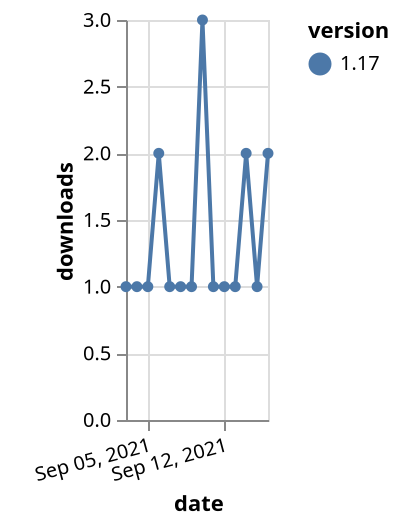 {"$schema": "https://vega.github.io/schema/vega-lite/v5.json", "description": "A simple bar chart with embedded data.", "data": {"values": [{"date": "2021-09-03", "total": 230, "delta": 1, "version": "1.17"}, {"date": "2021-09-04", "total": 231, "delta": 1, "version": "1.17"}, {"date": "2021-09-05", "total": 232, "delta": 1, "version": "1.17"}, {"date": "2021-09-06", "total": 234, "delta": 2, "version": "1.17"}, {"date": "2021-09-07", "total": 235, "delta": 1, "version": "1.17"}, {"date": "2021-09-08", "total": 236, "delta": 1, "version": "1.17"}, {"date": "2021-09-09", "total": 237, "delta": 1, "version": "1.17"}, {"date": "2021-09-10", "total": 240, "delta": 3, "version": "1.17"}, {"date": "2021-09-11", "total": 241, "delta": 1, "version": "1.17"}, {"date": "2021-09-12", "total": 242, "delta": 1, "version": "1.17"}, {"date": "2021-09-13", "total": 243, "delta": 1, "version": "1.17"}, {"date": "2021-09-14", "total": 245, "delta": 2, "version": "1.17"}, {"date": "2021-09-15", "total": 246, "delta": 1, "version": "1.17"}, {"date": "2021-09-16", "total": 248, "delta": 2, "version": "1.17"}]}, "width": "container", "mark": {"type": "line", "point": {"filled": true}}, "encoding": {"x": {"field": "date", "type": "temporal", "timeUnit": "yearmonthdate", "title": "date", "axis": {"labelAngle": -15}}, "y": {"field": "delta", "type": "quantitative", "title": "downloads"}, "color": {"field": "version", "type": "nominal"}, "tooltip": {"field": "delta"}}}